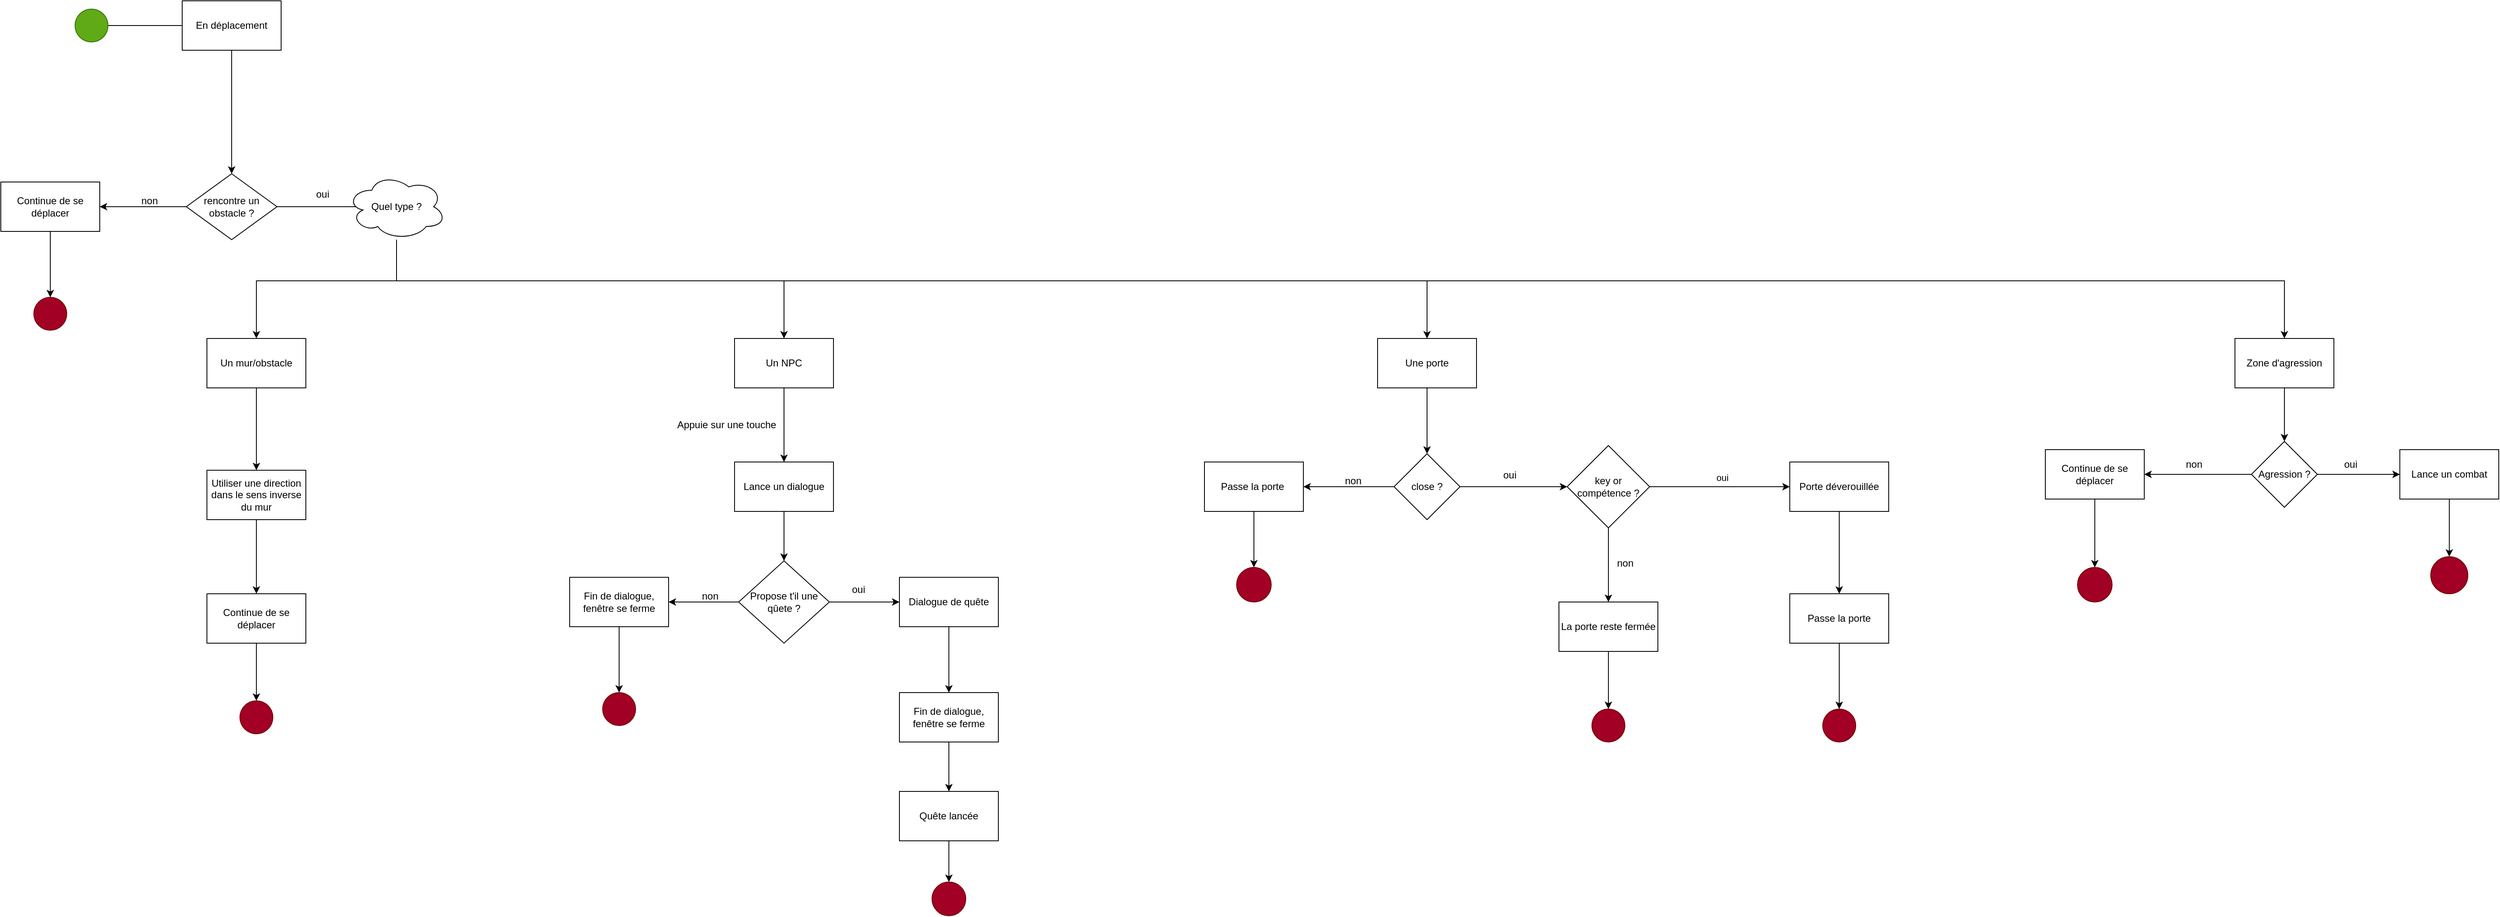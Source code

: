 <mxfile version="23.1.5" type="device">
  <diagram name="Page-1" id="ZzyG6fsHCRAu886N0ZsL">
    <mxGraphModel dx="1646" dy="933" grid="1" gridSize="10" guides="1" tooltips="1" connect="1" arrows="1" fold="1" page="1" pageScale="1" pageWidth="827" pageHeight="1169" math="0" shadow="0">
      <root>
        <mxCell id="0" />
        <mxCell id="1" parent="0" />
        <mxCell id="XKucDCI2x0qC6wgE9RbC-5" style="edgeStyle=orthogonalEdgeStyle;rounded=0;orthogonalLoop=1;jettySize=auto;html=1;entryX=0.5;entryY=0;entryDx=0;entryDy=0;" parent="1" source="XKucDCI2x0qC6wgE9RbC-1" target="XKucDCI2x0qC6wgE9RbC-4" edge="1">
          <mxGeometry relative="1" as="geometry" />
        </mxCell>
        <mxCell id="XKucDCI2x0qC6wgE9RbC-1" value="En déplacement" style="rounded=0;whiteSpace=wrap;html=1;" parent="1" vertex="1">
          <mxGeometry x="270" y="50" width="120" height="60" as="geometry" />
        </mxCell>
        <mxCell id="XKucDCI2x0qC6wgE9RbC-2" value="" style="endArrow=none;html=1;rounded=0;entryX=0;entryY=0.5;entryDx=0;entryDy=0;exitX=1;exitY=0.5;exitDx=0;exitDy=0;" parent="1" source="XKucDCI2x0qC6wgE9RbC-3" target="XKucDCI2x0qC6wgE9RbC-1" edge="1">
          <mxGeometry width="50" height="50" relative="1" as="geometry">
            <mxPoint x="240" y="80" as="sourcePoint" />
            <mxPoint x="440" y="440" as="targetPoint" />
          </mxGeometry>
        </mxCell>
        <mxCell id="XKucDCI2x0qC6wgE9RbC-3" value="" style="ellipse;whiteSpace=wrap;html=1;aspect=fixed;fillColor=#60a917;fontColor=#ffffff;strokeColor=#2D7600;" parent="1" vertex="1">
          <mxGeometry x="140" y="60" width="40" height="40" as="geometry" />
        </mxCell>
        <mxCell id="XKucDCI2x0qC6wgE9RbC-11" style="edgeStyle=orthogonalEdgeStyle;rounded=0;orthogonalLoop=1;jettySize=auto;html=1;exitX=0;exitY=0.5;exitDx=0;exitDy=0;entryX=1;entryY=0.5;entryDx=0;entryDy=0;" parent="1" source="XKucDCI2x0qC6wgE9RbC-4" target="XKucDCI2x0qC6wgE9RbC-10" edge="1">
          <mxGeometry relative="1" as="geometry" />
        </mxCell>
        <mxCell id="XKucDCI2x0qC6wgE9RbC-17" style="edgeStyle=orthogonalEdgeStyle;rounded=0;orthogonalLoop=1;jettySize=auto;html=1;" parent="1" source="XKucDCI2x0qC6wgE9RbC-4" edge="1">
          <mxGeometry relative="1" as="geometry">
            <mxPoint x="500" y="300" as="targetPoint" />
          </mxGeometry>
        </mxCell>
        <mxCell id="XKucDCI2x0qC6wgE9RbC-4" value="rencontre un obstacle ?" style="rhombus;whiteSpace=wrap;html=1;" parent="1" vertex="1">
          <mxGeometry x="275" y="260" width="110" height="80" as="geometry" />
        </mxCell>
        <mxCell id="XKucDCI2x0qC6wgE9RbC-14" style="edgeStyle=orthogonalEdgeStyle;rounded=0;orthogonalLoop=1;jettySize=auto;html=1;entryX=0.5;entryY=0;entryDx=0;entryDy=0;" parent="1" source="XKucDCI2x0qC6wgE9RbC-10" target="XKucDCI2x0qC6wgE9RbC-13" edge="1">
          <mxGeometry relative="1" as="geometry" />
        </mxCell>
        <mxCell id="XKucDCI2x0qC6wgE9RbC-10" value="Continue de se déplacer" style="rounded=0;whiteSpace=wrap;html=1;" parent="1" vertex="1">
          <mxGeometry x="50" y="270" width="120" height="60" as="geometry" />
        </mxCell>
        <mxCell id="XKucDCI2x0qC6wgE9RbC-12" value="non" style="text;html=1;align=center;verticalAlign=middle;resizable=0;points=[];autosize=1;strokeColor=none;fillColor=none;" parent="1" vertex="1">
          <mxGeometry x="210" y="278" width="40" height="30" as="geometry" />
        </mxCell>
        <mxCell id="XKucDCI2x0qC6wgE9RbC-13" value="" style="ellipse;whiteSpace=wrap;html=1;aspect=fixed;fillColor=#a20025;fontColor=#ffffff;strokeColor=#6F0000;" parent="1" vertex="1">
          <mxGeometry x="90" y="410" width="40" height="40" as="geometry" />
        </mxCell>
        <mxCell id="XKucDCI2x0qC6wgE9RbC-18" value="oui" style="text;html=1;align=center;verticalAlign=middle;resizable=0;points=[];autosize=1;strokeColor=none;fillColor=none;" parent="1" vertex="1">
          <mxGeometry x="420" y="270" width="40" height="30" as="geometry" />
        </mxCell>
        <mxCell id="XKucDCI2x0qC6wgE9RbC-28" style="edgeStyle=orthogonalEdgeStyle;rounded=0;orthogonalLoop=1;jettySize=auto;html=1;entryX=0.5;entryY=0;entryDx=0;entryDy=0;" parent="1" source="XKucDCI2x0qC6wgE9RbC-19" target="XKucDCI2x0qC6wgE9RbC-20" edge="1">
          <mxGeometry relative="1" as="geometry">
            <Array as="points">
              <mxPoint x="530" y="390" />
              <mxPoint x="360" y="390" />
            </Array>
          </mxGeometry>
        </mxCell>
        <mxCell id="XKucDCI2x0qC6wgE9RbC-30" style="edgeStyle=orthogonalEdgeStyle;rounded=0;orthogonalLoop=1;jettySize=auto;html=1;entryX=0.5;entryY=0;entryDx=0;entryDy=0;" parent="1" source="XKucDCI2x0qC6wgE9RbC-19" target="XKucDCI2x0qC6wgE9RbC-21" edge="1">
          <mxGeometry relative="1" as="geometry">
            <Array as="points">
              <mxPoint x="530" y="390" />
              <mxPoint x="1000" y="390" />
            </Array>
          </mxGeometry>
        </mxCell>
        <mxCell id="XKucDCI2x0qC6wgE9RbC-31" style="edgeStyle=orthogonalEdgeStyle;rounded=0;orthogonalLoop=1;jettySize=auto;html=1;entryX=0.5;entryY=0;entryDx=0;entryDy=0;" parent="1" source="XKucDCI2x0qC6wgE9RbC-19" target="XKucDCI2x0qC6wgE9RbC-23" edge="1">
          <mxGeometry relative="1" as="geometry">
            <Array as="points">
              <mxPoint x="530" y="390" />
              <mxPoint x="1780" y="390" />
            </Array>
          </mxGeometry>
        </mxCell>
        <mxCell id="XKucDCI2x0qC6wgE9RbC-86" style="edgeStyle=orthogonalEdgeStyle;rounded=0;orthogonalLoop=1;jettySize=auto;html=1;entryX=0.5;entryY=0;entryDx=0;entryDy=0;" parent="1" source="XKucDCI2x0qC6wgE9RbC-19" target="XKucDCI2x0qC6wgE9RbC-85" edge="1">
          <mxGeometry relative="1" as="geometry">
            <Array as="points">
              <mxPoint x="530" y="390" />
              <mxPoint x="2820" y="390" />
            </Array>
          </mxGeometry>
        </mxCell>
        <mxCell id="XKucDCI2x0qC6wgE9RbC-19" value="Quel type ?" style="ellipse;shape=cloud;whiteSpace=wrap;html=1;" parent="1" vertex="1">
          <mxGeometry x="470" y="260" width="120" height="80" as="geometry" />
        </mxCell>
        <mxCell id="XKucDCI2x0qC6wgE9RbC-33" style="edgeStyle=orthogonalEdgeStyle;rounded=0;orthogonalLoop=1;jettySize=auto;html=1;entryX=0.5;entryY=0;entryDx=0;entryDy=0;" parent="1" source="XKucDCI2x0qC6wgE9RbC-20" target="XKucDCI2x0qC6wgE9RbC-32" edge="1">
          <mxGeometry relative="1" as="geometry" />
        </mxCell>
        <mxCell id="XKucDCI2x0qC6wgE9RbC-20" value="Un mur/obstacle" style="rounded=0;whiteSpace=wrap;html=1;" parent="1" vertex="1">
          <mxGeometry x="300" y="460" width="120" height="60" as="geometry" />
        </mxCell>
        <mxCell id="XKucDCI2x0qC6wgE9RbC-39" style="edgeStyle=orthogonalEdgeStyle;rounded=0;orthogonalLoop=1;jettySize=auto;html=1;entryX=0.5;entryY=0;entryDx=0;entryDy=0;" parent="1" source="XKucDCI2x0qC6wgE9RbC-21" target="XKucDCI2x0qC6wgE9RbC-38" edge="1">
          <mxGeometry relative="1" as="geometry" />
        </mxCell>
        <mxCell id="XKucDCI2x0qC6wgE9RbC-21" value="Un NPC" style="rounded=0;whiteSpace=wrap;html=1;" parent="1" vertex="1">
          <mxGeometry x="940" y="460" width="120" height="60" as="geometry" />
        </mxCell>
        <mxCell id="XKucDCI2x0qC6wgE9RbC-60" style="edgeStyle=orthogonalEdgeStyle;rounded=0;orthogonalLoop=1;jettySize=auto;html=1;entryX=0.5;entryY=0;entryDx=0;entryDy=0;" parent="1" source="XKucDCI2x0qC6wgE9RbC-23" target="XKucDCI2x0qC6wgE9RbC-59" edge="1">
          <mxGeometry relative="1" as="geometry" />
        </mxCell>
        <mxCell id="XKucDCI2x0qC6wgE9RbC-23" value="Une porte" style="rounded=0;whiteSpace=wrap;html=1;" parent="1" vertex="1">
          <mxGeometry x="1720" y="460" width="120" height="60" as="geometry" />
        </mxCell>
        <mxCell id="XKucDCI2x0qC6wgE9RbC-35" style="edgeStyle=orthogonalEdgeStyle;rounded=0;orthogonalLoop=1;jettySize=auto;html=1;entryX=0.5;entryY=0;entryDx=0;entryDy=0;" parent="1" source="XKucDCI2x0qC6wgE9RbC-32" target="XKucDCI2x0qC6wgE9RbC-34" edge="1">
          <mxGeometry relative="1" as="geometry" />
        </mxCell>
        <mxCell id="XKucDCI2x0qC6wgE9RbC-32" value="Utiliser une direction dans le sens inverse du mur" style="rounded=0;whiteSpace=wrap;html=1;" parent="1" vertex="1">
          <mxGeometry x="300" y="620" width="120" height="60" as="geometry" />
        </mxCell>
        <mxCell id="XKucDCI2x0qC6wgE9RbC-37" style="edgeStyle=orthogonalEdgeStyle;rounded=0;orthogonalLoop=1;jettySize=auto;html=1;entryX=0.5;entryY=0;entryDx=0;entryDy=0;" parent="1" source="XKucDCI2x0qC6wgE9RbC-34" target="XKucDCI2x0qC6wgE9RbC-36" edge="1">
          <mxGeometry relative="1" as="geometry" />
        </mxCell>
        <mxCell id="XKucDCI2x0qC6wgE9RbC-34" value="Continue de se déplacer" style="rounded=0;whiteSpace=wrap;html=1;" parent="1" vertex="1">
          <mxGeometry x="300" y="770" width="120" height="60" as="geometry" />
        </mxCell>
        <mxCell id="XKucDCI2x0qC6wgE9RbC-36" value="" style="ellipse;whiteSpace=wrap;html=1;aspect=fixed;fillColor=#a20025;fontColor=#ffffff;strokeColor=#6F0000;" parent="1" vertex="1">
          <mxGeometry x="340" y="900" width="40" height="40" as="geometry" />
        </mxCell>
        <mxCell id="XKucDCI2x0qC6wgE9RbC-38" value="Lance un dialogue" style="rounded=0;whiteSpace=wrap;html=1;" parent="1" vertex="1">
          <mxGeometry x="940" y="610" width="120" height="60" as="geometry" />
        </mxCell>
        <mxCell id="XKucDCI2x0qC6wgE9RbC-40" value="Appuie sur une touche" style="text;html=1;align=center;verticalAlign=middle;resizable=0;points=[];autosize=1;strokeColor=none;fillColor=none;" parent="1" vertex="1">
          <mxGeometry x="860" y="550" width="140" height="30" as="geometry" />
        </mxCell>
        <mxCell id="XKucDCI2x0qC6wgE9RbC-44" style="edgeStyle=orthogonalEdgeStyle;rounded=0;orthogonalLoop=1;jettySize=auto;html=1;exitX=0;exitY=0.5;exitDx=0;exitDy=0;entryX=1;entryY=0.5;entryDx=0;entryDy=0;" parent="1" source="XKucDCI2x0qC6wgE9RbC-41" target="XKucDCI2x0qC6wgE9RbC-43" edge="1">
          <mxGeometry relative="1" as="geometry" />
        </mxCell>
        <mxCell id="XKucDCI2x0qC6wgE9RbC-52" style="edgeStyle=orthogonalEdgeStyle;rounded=0;orthogonalLoop=1;jettySize=auto;html=1;entryX=0;entryY=0.5;entryDx=0;entryDy=0;" parent="1" source="XKucDCI2x0qC6wgE9RbC-41" target="XKucDCI2x0qC6wgE9RbC-48" edge="1">
          <mxGeometry relative="1" as="geometry" />
        </mxCell>
        <mxCell id="XKucDCI2x0qC6wgE9RbC-41" value="Propose t&#39;il une qûete ?" style="rhombus;whiteSpace=wrap;html=1;" parent="1" vertex="1">
          <mxGeometry x="945" y="730" width="110" height="100" as="geometry" />
        </mxCell>
        <mxCell id="XKucDCI2x0qC6wgE9RbC-42" style="edgeStyle=orthogonalEdgeStyle;rounded=0;orthogonalLoop=1;jettySize=auto;html=1;entryX=0.5;entryY=0;entryDx=0;entryDy=0;" parent="1" source="XKucDCI2x0qC6wgE9RbC-38" target="XKucDCI2x0qC6wgE9RbC-41" edge="1">
          <mxGeometry relative="1" as="geometry" />
        </mxCell>
        <mxCell id="XKucDCI2x0qC6wgE9RbC-47" style="edgeStyle=orthogonalEdgeStyle;rounded=0;orthogonalLoop=1;jettySize=auto;html=1;entryX=0.5;entryY=0;entryDx=0;entryDy=0;" parent="1" source="XKucDCI2x0qC6wgE9RbC-43" target="XKucDCI2x0qC6wgE9RbC-46" edge="1">
          <mxGeometry relative="1" as="geometry" />
        </mxCell>
        <mxCell id="XKucDCI2x0qC6wgE9RbC-43" value="Fin de dialogue, fenêtre se ferme" style="rounded=0;whiteSpace=wrap;html=1;" parent="1" vertex="1">
          <mxGeometry x="740" y="750" width="120" height="60" as="geometry" />
        </mxCell>
        <mxCell id="XKucDCI2x0qC6wgE9RbC-45" value="non" style="text;html=1;align=center;verticalAlign=middle;resizable=0;points=[];autosize=1;strokeColor=none;fillColor=none;" parent="1" vertex="1">
          <mxGeometry x="890" y="758" width="40" height="30" as="geometry" />
        </mxCell>
        <mxCell id="XKucDCI2x0qC6wgE9RbC-46" value="" style="ellipse;whiteSpace=wrap;html=1;aspect=fixed;fillColor=#a20025;fontColor=#ffffff;strokeColor=#6F0000;" parent="1" vertex="1">
          <mxGeometry x="780" y="890" width="40" height="40" as="geometry" />
        </mxCell>
        <mxCell id="XKucDCI2x0qC6wgE9RbC-55" style="edgeStyle=orthogonalEdgeStyle;rounded=0;orthogonalLoop=1;jettySize=auto;html=1;entryX=0.5;entryY=0;entryDx=0;entryDy=0;" parent="1" source="XKucDCI2x0qC6wgE9RbC-48" target="XKucDCI2x0qC6wgE9RbC-54" edge="1">
          <mxGeometry relative="1" as="geometry" />
        </mxCell>
        <mxCell id="XKucDCI2x0qC6wgE9RbC-48" value="Dialogue de quête" style="rounded=0;whiteSpace=wrap;html=1;" parent="1" vertex="1">
          <mxGeometry x="1140" y="750" width="120" height="60" as="geometry" />
        </mxCell>
        <mxCell id="XKucDCI2x0qC6wgE9RbC-53" value="oui" style="text;html=1;align=center;verticalAlign=middle;resizable=0;points=[];autosize=1;strokeColor=none;fillColor=none;" parent="1" vertex="1">
          <mxGeometry x="1070" y="750" width="40" height="30" as="geometry" />
        </mxCell>
        <mxCell id="XKucDCI2x0qC6wgE9RbC-57" style="edgeStyle=orthogonalEdgeStyle;rounded=0;orthogonalLoop=1;jettySize=auto;html=1;entryX=0.5;entryY=0;entryDx=0;entryDy=0;" parent="1" source="XKucDCI2x0qC6wgE9RbC-54" edge="1">
          <mxGeometry relative="1" as="geometry">
            <mxPoint x="1200" y="1010" as="targetPoint" />
          </mxGeometry>
        </mxCell>
        <mxCell id="XKucDCI2x0qC6wgE9RbC-54" value="Fin de dialogue, fenêtre se ferme" style="rounded=0;whiteSpace=wrap;html=1;" parent="1" vertex="1">
          <mxGeometry x="1140" y="890" width="120" height="60" as="geometry" />
        </mxCell>
        <mxCell id="XKucDCI2x0qC6wgE9RbC-62" style="edgeStyle=orthogonalEdgeStyle;rounded=0;orthogonalLoop=1;jettySize=auto;html=1;entryX=1;entryY=0.5;entryDx=0;entryDy=0;" parent="1" source="XKucDCI2x0qC6wgE9RbC-59" target="XKucDCI2x0qC6wgE9RbC-61" edge="1">
          <mxGeometry relative="1" as="geometry" />
        </mxCell>
        <mxCell id="XKucDCI2x0qC6wgE9RbC-71" style="edgeStyle=orthogonalEdgeStyle;rounded=0;orthogonalLoop=1;jettySize=auto;html=1;entryX=0;entryY=0.5;entryDx=0;entryDy=0;" parent="1" source="XKucDCI2x0qC6wgE9RbC-59" target="XKucDCI2x0qC6wgE9RbC-70" edge="1">
          <mxGeometry relative="1" as="geometry" />
        </mxCell>
        <mxCell id="XKucDCI2x0qC6wgE9RbC-59" value="close ?" style="rhombus;whiteSpace=wrap;html=1;" parent="1" vertex="1">
          <mxGeometry x="1740" y="600" width="80" height="80" as="geometry" />
        </mxCell>
        <mxCell id="XKucDCI2x0qC6wgE9RbC-65" style="edgeStyle=orthogonalEdgeStyle;rounded=0;orthogonalLoop=1;jettySize=auto;html=1;entryX=0.5;entryY=0;entryDx=0;entryDy=0;" parent="1" source="XKucDCI2x0qC6wgE9RbC-61" target="XKucDCI2x0qC6wgE9RbC-64" edge="1">
          <mxGeometry relative="1" as="geometry" />
        </mxCell>
        <mxCell id="XKucDCI2x0qC6wgE9RbC-61" value="Passe la porte&amp;nbsp;" style="rounded=0;whiteSpace=wrap;html=1;" parent="1" vertex="1">
          <mxGeometry x="1510" y="610" width="120" height="60" as="geometry" />
        </mxCell>
        <mxCell id="XKucDCI2x0qC6wgE9RbC-64" value="" style="ellipse;whiteSpace=wrap;html=1;aspect=fixed;fillColor=#a20025;fontColor=#ffffff;strokeColor=#6F0000;" parent="1" vertex="1">
          <mxGeometry x="1549" y="738" width="42" height="42" as="geometry" />
        </mxCell>
        <mxCell id="XKucDCI2x0qC6wgE9RbC-66" value="non" style="text;html=1;align=center;verticalAlign=middle;resizable=0;points=[];autosize=1;strokeColor=none;fillColor=none;" parent="1" vertex="1">
          <mxGeometry x="1670" y="618" width="40" height="30" as="geometry" />
        </mxCell>
        <mxCell id="XKucDCI2x0qC6wgE9RbC-69" value="oui&lt;div&gt;&lt;br/&gt;&lt;/div&gt;" style="text;html=1;align=center;verticalAlign=middle;resizable=0;points=[];autosize=1;strokeColor=none;fillColor=none;" parent="1" vertex="1">
          <mxGeometry x="1860" y="613" width="40" height="40" as="geometry" />
        </mxCell>
        <mxCell id="XKucDCI2x0qC6wgE9RbC-74" style="edgeStyle=orthogonalEdgeStyle;rounded=0;orthogonalLoop=1;jettySize=auto;html=1;entryX=0.5;entryY=0;entryDx=0;entryDy=0;" parent="1" source="XKucDCI2x0qC6wgE9RbC-70" target="XKucDCI2x0qC6wgE9RbC-72" edge="1">
          <mxGeometry relative="1" as="geometry" />
        </mxCell>
        <mxCell id="XKucDCI2x0qC6wgE9RbC-77" style="edgeStyle=orthogonalEdgeStyle;rounded=0;orthogonalLoop=1;jettySize=auto;html=1;entryX=0;entryY=0.5;entryDx=0;entryDy=0;" parent="1" source="XKucDCI2x0qC6wgE9RbC-70" target="XKucDCI2x0qC6wgE9RbC-76" edge="1">
          <mxGeometry relative="1" as="geometry" />
        </mxCell>
        <mxCell id="XKucDCI2x0qC6wgE9RbC-78" value="oui" style="edgeLabel;html=1;align=center;verticalAlign=middle;resizable=0;points=[];" parent="XKucDCI2x0qC6wgE9RbC-77" vertex="1" connectable="0">
          <mxGeometry x="0.031" y="11" relative="1" as="geometry">
            <mxPoint as="offset" />
          </mxGeometry>
        </mxCell>
        <mxCell id="XKucDCI2x0qC6wgE9RbC-70" value="key or compétence ?" style="rhombus;whiteSpace=wrap;html=1;" parent="1" vertex="1">
          <mxGeometry x="1950" y="590" width="100" height="100" as="geometry" />
        </mxCell>
        <mxCell id="XKucDCI2x0qC6wgE9RbC-82" style="edgeStyle=orthogonalEdgeStyle;rounded=0;orthogonalLoop=1;jettySize=auto;html=1;entryX=0.5;entryY=0;entryDx=0;entryDy=0;" parent="1" source="XKucDCI2x0qC6wgE9RbC-72" target="XKucDCI2x0qC6wgE9RbC-81" edge="1">
          <mxGeometry relative="1" as="geometry" />
        </mxCell>
        <mxCell id="XKucDCI2x0qC6wgE9RbC-72" value="La porte reste fermée" style="rounded=0;whiteSpace=wrap;html=1;" parent="1" vertex="1">
          <mxGeometry x="1940" y="780" width="120" height="60" as="geometry" />
        </mxCell>
        <mxCell id="XKucDCI2x0qC6wgE9RbC-75" value="non" style="text;html=1;align=center;verticalAlign=middle;resizable=0;points=[];autosize=1;strokeColor=none;fillColor=none;" parent="1" vertex="1">
          <mxGeometry x="2000" y="718" width="40" height="30" as="geometry" />
        </mxCell>
        <mxCell id="XKucDCI2x0qC6wgE9RbC-80" style="edgeStyle=orthogonalEdgeStyle;rounded=0;orthogonalLoop=1;jettySize=auto;html=1;entryX=0.5;entryY=0;entryDx=0;entryDy=0;" parent="1" source="XKucDCI2x0qC6wgE9RbC-76" target="XKucDCI2x0qC6wgE9RbC-79" edge="1">
          <mxGeometry relative="1" as="geometry" />
        </mxCell>
        <mxCell id="XKucDCI2x0qC6wgE9RbC-76" value="Porte déverouillée" style="rounded=0;whiteSpace=wrap;html=1;" parent="1" vertex="1">
          <mxGeometry x="2220" y="610" width="120" height="60" as="geometry" />
        </mxCell>
        <mxCell id="XKucDCI2x0qC6wgE9RbC-84" style="edgeStyle=orthogonalEdgeStyle;rounded=0;orthogonalLoop=1;jettySize=auto;html=1;entryX=0.5;entryY=0;entryDx=0;entryDy=0;" parent="1" source="XKucDCI2x0qC6wgE9RbC-79" target="XKucDCI2x0qC6wgE9RbC-83" edge="1">
          <mxGeometry relative="1" as="geometry" />
        </mxCell>
        <mxCell id="XKucDCI2x0qC6wgE9RbC-79" value="Passe la porte" style="rounded=0;whiteSpace=wrap;html=1;" parent="1" vertex="1">
          <mxGeometry x="2220" y="770" width="120" height="60" as="geometry" />
        </mxCell>
        <mxCell id="XKucDCI2x0qC6wgE9RbC-81" value="" style="ellipse;whiteSpace=wrap;html=1;aspect=fixed;fillColor=#a20025;fontColor=#ffffff;strokeColor=#6F0000;" parent="1" vertex="1">
          <mxGeometry x="1980" y="910" width="40" height="40" as="geometry" />
        </mxCell>
        <mxCell id="XKucDCI2x0qC6wgE9RbC-83" value="" style="ellipse;whiteSpace=wrap;html=1;aspect=fixed;fillColor=#a20025;fontColor=#ffffff;strokeColor=#6F0000;" parent="1" vertex="1">
          <mxGeometry x="2260" y="910" width="40" height="40" as="geometry" />
        </mxCell>
        <mxCell id="XKucDCI2x0qC6wgE9RbC-88" style="edgeStyle=orthogonalEdgeStyle;rounded=0;orthogonalLoop=1;jettySize=auto;html=1;entryX=0.5;entryY=0;entryDx=0;entryDy=0;" parent="1" source="XKucDCI2x0qC6wgE9RbC-85" target="XKucDCI2x0qC6wgE9RbC-87" edge="1">
          <mxGeometry relative="1" as="geometry" />
        </mxCell>
        <mxCell id="XKucDCI2x0qC6wgE9RbC-85" value="Zone d&#39;agression" style="rounded=0;whiteSpace=wrap;html=1;" parent="1" vertex="1">
          <mxGeometry x="2760" y="460" width="120" height="60" as="geometry" />
        </mxCell>
        <mxCell id="XKucDCI2x0qC6wgE9RbC-90" style="edgeStyle=orthogonalEdgeStyle;rounded=0;orthogonalLoop=1;jettySize=auto;html=1;entryX=1;entryY=0.5;entryDx=0;entryDy=0;" parent="1" source="XKucDCI2x0qC6wgE9RbC-87" target="XKucDCI2x0qC6wgE9RbC-89" edge="1">
          <mxGeometry relative="1" as="geometry" />
        </mxCell>
        <mxCell id="XKucDCI2x0qC6wgE9RbC-93" style="edgeStyle=orthogonalEdgeStyle;rounded=0;orthogonalLoop=1;jettySize=auto;html=1;entryX=0;entryY=0.5;entryDx=0;entryDy=0;" parent="1" source="XKucDCI2x0qC6wgE9RbC-87" target="XKucDCI2x0qC6wgE9RbC-92" edge="1">
          <mxGeometry relative="1" as="geometry" />
        </mxCell>
        <mxCell id="XKucDCI2x0qC6wgE9RbC-87" value="Agression ?" style="rhombus;whiteSpace=wrap;html=1;" parent="1" vertex="1">
          <mxGeometry x="2780" y="585" width="80" height="80" as="geometry" />
        </mxCell>
        <mxCell id="XKucDCI2x0qC6wgE9RbC-96" style="edgeStyle=orthogonalEdgeStyle;rounded=0;orthogonalLoop=1;jettySize=auto;html=1;entryX=0.5;entryY=0;entryDx=0;entryDy=0;" parent="1" source="XKucDCI2x0qC6wgE9RbC-89" target="XKucDCI2x0qC6wgE9RbC-95" edge="1">
          <mxGeometry relative="1" as="geometry" />
        </mxCell>
        <mxCell id="XKucDCI2x0qC6wgE9RbC-89" value="Continue de se déplacer" style="rounded=0;whiteSpace=wrap;html=1;" parent="1" vertex="1">
          <mxGeometry x="2530" y="595" width="120" height="60" as="geometry" />
        </mxCell>
        <mxCell id="XKucDCI2x0qC6wgE9RbC-91" value="non" style="text;html=1;align=center;verticalAlign=middle;resizable=0;points=[];autosize=1;strokeColor=none;fillColor=none;" parent="1" vertex="1">
          <mxGeometry x="2690" y="598" width="40" height="30" as="geometry" />
        </mxCell>
        <mxCell id="XKucDCI2x0qC6wgE9RbC-98" style="edgeStyle=orthogonalEdgeStyle;rounded=0;orthogonalLoop=1;jettySize=auto;html=1;entryX=0.5;entryY=0;entryDx=0;entryDy=0;" parent="1" source="XKucDCI2x0qC6wgE9RbC-92" target="XKucDCI2x0qC6wgE9RbC-97" edge="1">
          <mxGeometry relative="1" as="geometry" />
        </mxCell>
        <mxCell id="XKucDCI2x0qC6wgE9RbC-92" value="Lance un combat" style="rounded=0;whiteSpace=wrap;html=1;" parent="1" vertex="1">
          <mxGeometry x="2960" y="595" width="120" height="60" as="geometry" />
        </mxCell>
        <mxCell id="XKucDCI2x0qC6wgE9RbC-94" value="oui" style="text;html=1;align=center;verticalAlign=middle;resizable=0;points=[];autosize=1;strokeColor=none;fillColor=none;" parent="1" vertex="1">
          <mxGeometry x="2880" y="598" width="40" height="30" as="geometry" />
        </mxCell>
        <mxCell id="XKucDCI2x0qC6wgE9RbC-95" value="" style="ellipse;whiteSpace=wrap;html=1;aspect=fixed;fillColor=#a20025;fontColor=#ffffff;strokeColor=#6F0000;" parent="1" vertex="1">
          <mxGeometry x="2569" y="738" width="42" height="42" as="geometry" />
        </mxCell>
        <mxCell id="XKucDCI2x0qC6wgE9RbC-97" value="" style="ellipse;whiteSpace=wrap;html=1;aspect=fixed;fillColor=#a20025;fontColor=#ffffff;strokeColor=#6F0000;" parent="1" vertex="1">
          <mxGeometry x="2997.5" y="725" width="45" height="45" as="geometry" />
        </mxCell>
        <mxCell id="AXXV9AbXi3q-XmliAicn-3" style="edgeStyle=orthogonalEdgeStyle;rounded=0;orthogonalLoop=1;jettySize=auto;html=1;entryX=0.5;entryY=0;entryDx=0;entryDy=0;" edge="1" parent="1" source="AXXV9AbXi3q-XmliAicn-1" target="AXXV9AbXi3q-XmliAicn-2">
          <mxGeometry relative="1" as="geometry" />
        </mxCell>
        <mxCell id="AXXV9AbXi3q-XmliAicn-1" value="Quête lancée" style="rounded=0;whiteSpace=wrap;html=1;" vertex="1" parent="1">
          <mxGeometry x="1140" y="1010" width="120" height="60" as="geometry" />
        </mxCell>
        <mxCell id="AXXV9AbXi3q-XmliAicn-2" value="" style="ellipse;whiteSpace=wrap;html=1;aspect=fixed;fillColor=#a20025;fontColor=#ffffff;strokeColor=#6F0000;" vertex="1" parent="1">
          <mxGeometry x="1179.5" y="1120" width="41" height="41" as="geometry" />
        </mxCell>
      </root>
    </mxGraphModel>
  </diagram>
</mxfile>
